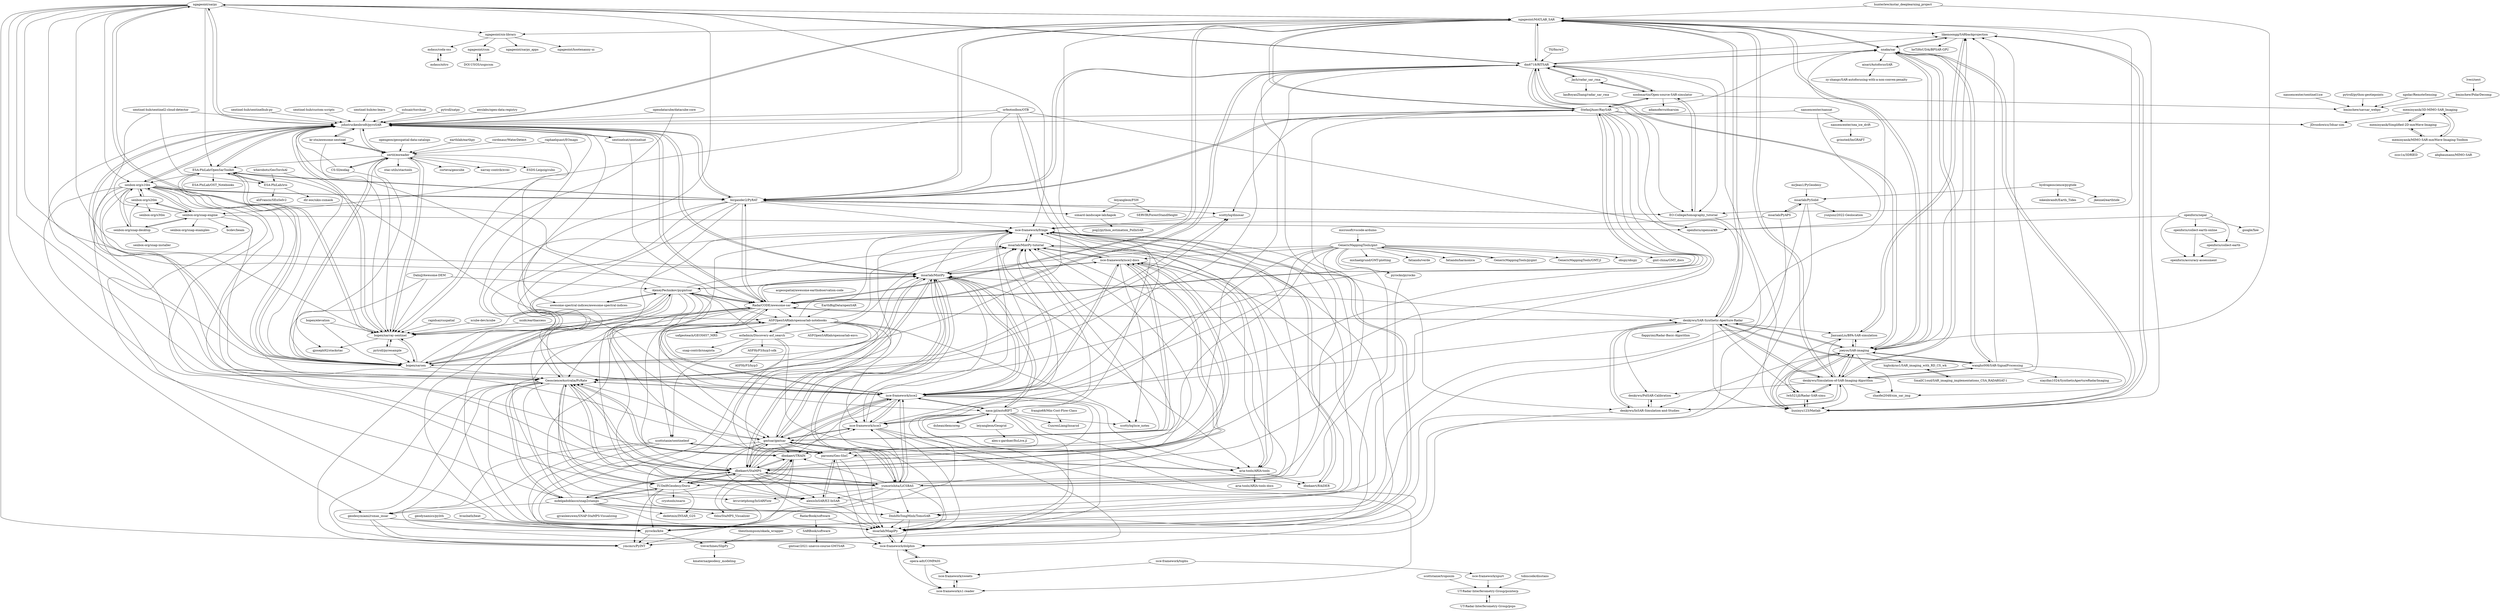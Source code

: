 digraph G {
"ngageoint/sarpy" -> "ngageoint/MATLAB_SAR"
"ngageoint/sarpy" -> "johntruckenbrodt/pyroSAR"
"ngageoint/sarpy" -> "birgander2/PyRAT"
"ngageoint/sarpy" -> "ngageoint/six-library"
"ngageoint/sarpy" -> "GeoscienceAustralia/PyRate"
"ngageoint/sarpy" -> "dm6718/RITSAR"
"ngageoint/sarpy" -> "isce-framework/fringe"
"ngageoint/sarpy" -> "ESA-PhiLab/OpenSarToolkit"
"ngageoint/sarpy" -> "RadarCODE/awesome-sar"
"ngageoint/sarpy" -> "geodesymiami/rsmas_insar"
"ngageoint/sarpy" -> "insarlab/MintPy"
"ngageoint/sarpy" -> "insarlab/MiaplPy"
"ngageoint/sarpy" -> "senbox-org/s1tbx"
"ngageoint/sarpy" -> "bopen/sarsen"
"ngageoint/sarpy" -> "ymcmrs/PyINT"
"rapidsai/cuspatial" -> "bopen/xarray-sentinel" ["e"=1]
"ngageoint/MATLAB_SAR" -> "ngageoint/sarpy"
"ngageoint/MATLAB_SAR" -> "dm6718/RITSAR"
"ngageoint/MATLAB_SAR" -> "denkywu/Simulation-of-SAR-Imaging-Algorithm"
"ngageoint/MATLAB_SAR" -> "joeyos/SAR-imaging"
"ngageoint/MATLAB_SAR" -> "nnaka/sar"
"ngageoint/MATLAB_SAR" -> "liuxinyu123/Matlab"
"ngageoint/MATLAB_SAR" -> "birgander2/PyRAT"
"ngageoint/MATLAB_SAR" -> "denkywu/SAR-Synthetic-Aperture-Radar"
"ngageoint/MATLAB_SAR" -> "StefanJAuer/RaySAR"
"ngageoint/MATLAB_SAR" -> "johntruckenbrodt/pyroSAR"
"ngageoint/MATLAB_SAR" -> "RadarCODE/awesome-sar"
"ngageoint/MATLAB_SAR" -> "EO-College/tomography_tutorial"
"ngageoint/MATLAB_SAR" -> "ngageoint/six-library"
"ngageoint/MATLAB_SAR" -> "denkywu/InSAR-Simulation-and-Studies"
"ngageoint/MATLAB_SAR" -> "likemoongg/SARbackprojection"
"GenericMappingTools/gmt" -> "GenericMappingTools/pygmt" ["e"=1]
"GenericMappingTools/gmt" -> "gmtsar/gmtsar"
"GenericMappingTools/gmt" -> "GenericMappingTools/GMT.jl" ["e"=1]
"GenericMappingTools/gmt" -> "insarlab/MintPy"
"GenericMappingTools/gmt" -> "obspy/obspy" ["e"=1]
"GenericMappingTools/gmt" -> "gmt-china/GMT_docs" ["e"=1]
"GenericMappingTools/gmt" -> "isce-framework/isce2"
"GenericMappingTools/gmt" -> "pyrocko/pyrocko" ["e"=1]
"GenericMappingTools/gmt" -> "michaelgrund/GMT-plotting" ["e"=1]
"GenericMappingTools/gmt" -> "fatiando/verde" ["e"=1]
"GenericMappingTools/gmt" -> "dbekaert/StaMPS"
"GenericMappingTools/gmt" -> "isce-framework/isce2-docs"
"GenericMappingTools/gmt" -> "isce-framework/isce3"
"GenericMappingTools/gmt" -> "yumorishita/LiCSBAS"
"GenericMappingTools/gmt" -> "fatiando/harmonica" ["e"=1]
"sentinel-hub/custom-scripts" -> "johntruckenbrodt/pyroSAR" ["e"=1]
"sentinel-hub/eo-learn" -> "johntruckenbrodt/pyroSAR" ["e"=1]
"denkywu/Simulation-of-SAR-Imaging-Algorithm" -> "denkywu/InSAR-Simulation-and-Studies"
"denkywu/Simulation-of-SAR-Imaging-Algorithm" -> "joeyos/SAR-imaging"
"denkywu/Simulation-of-SAR-Imaging-Algorithm" -> "denkywu/SAR-Synthetic-Aperture-Radar"
"denkywu/Simulation-of-SAR-Imaging-Algorithm" -> "denkywu/PolSAR-Calibration"
"denkywu/Simulation-of-SAR-Imaging-Algorithm" -> "liuxinyu123/Matlab"
"denkywu/Simulation-of-SAR-Imaging-Algorithm" -> "lwh521jll/Radar-SAR-simu"
"denkywu/Simulation-of-SAR-Imaging-Algorithm" -> "zhaofei2048/sim_sar_img"
"denkywu/Simulation-of-SAR-Imaging-Algorithm" -> "nnaka/sar"
"denkywu/Simulation-of-SAR-Imaging-Algorithm" -> "ngageoint/MATLAB_SAR"
"denkywu/Simulation-of-SAR-Imaging-Algorithm" -> "wanghs008/SAR-SignalProcessing"
"denkywu/Simulation-of-SAR-Imaging-Algorithm" -> "likemoongg/SARbackprojection"
"denkywu/Simulation-of-SAR-Imaging-Algorithm" -> "JiaxuanLiu/BPA-SAR-simulation"
"mdelgadoblasco/snap2stamps" -> "dbekaert/StaMPS"
"mdelgadoblasco/snap2stamps" -> "TUDelftGeodesy/Doris"
"mdelgadoblasco/snap2stamps" -> "thho/StaMPS_Visualizer"
"mdelgadoblasco/snap2stamps" -> "GeoscienceAustralia/PyRate"
"mdelgadoblasco/snap2stamps" -> "dedetmix/INSAR_G2S"
"mdelgadoblasco/snap2stamps" -> "DinhHoTongMinh/TomoSAR"
"mdelgadoblasco/snap2stamps" -> "isce-framework/fringe"
"mdelgadoblasco/snap2stamps" -> "geodesymiami/rsmas_insar"
"mdelgadoblasco/snap2stamps" -> "gjvanleeuwen/SNAP-StaMPS-Visualizing"
"mdelgadoblasco/snap2stamps" -> "insarlab/MiaplPy"
"mdelgadoblasco/snap2stamps" -> "dbekaert/TRAIN"
"isce-framework/isce2" -> "insarlab/MintPy"
"isce-framework/isce2" -> "isce-framework/isce2-docs"
"isce-framework/isce2" -> "gmtsar/gmtsar"
"isce-framework/isce2" -> "isce-framework/isce3"
"isce-framework/isce2" -> "yumorishita/LiCSBAS"
"isce-framework/isce2" -> "dbekaert/StaMPS"
"isce-framework/isce2" -> "GeoscienceAustralia/PyRate"
"isce-framework/isce2" -> "RadarCODE/awesome-sar"
"isce-framework/isce2" -> "nasa-jpl/autoRIFT"
"isce-framework/isce2" -> "isce-framework/fringe"
"isce-framework/isce2" -> "dbekaert/TRAIN"
"isce-framework/isce2" -> "insarlab/MintPy-tutorial"
"isce-framework/isce2" -> "parosen/Geo-SInC"
"isce-framework/isce2" -> "insarlab/MiaplPy"
"isce-framework/isce2" -> "aria-tools/ARIA-tools"
"yumorishita/LiCSBAS" -> "insarlab/MintPy"
"yumorishita/LiCSBAS" -> "isce-framework/isce2"
"yumorishita/LiCSBAS" -> "GeoscienceAustralia/PyRate"
"yumorishita/LiCSBAS" -> "insarlab/MintPy-tutorial"
"yumorishita/LiCSBAS" -> "gmtsar/gmtsar"
"yumorishita/LiCSBAS" -> "levuvietphong/InSARFlow"
"yumorishita/LiCSBAS" -> "DinhHoTongMinh/TomoSAR"
"yumorishita/LiCSBAS" -> "dbekaert/StaMPS"
"yumorishita/LiCSBAS" -> "isce-framework/fringe"
"yumorishita/LiCSBAS" -> "insarlab/MiaplPy"
"yumorishita/LiCSBAS" -> "alexisInSAR/EZ-InSAR"
"yumorishita/LiCSBAS" -> "isce-framework/isce3"
"yumorishita/LiCSBAS" -> "pyrocko/kite"
"yumorishita/LiCSBAS" -> "dbekaert/TRAIN"
"yumorishita/LiCSBAS" -> "isce-framework/isce2-docs"
"openforis/collect-earth" -> "openforis/accuracy-assessment"
"dbekaert/StaMPS" -> "mdelgadoblasco/snap2stamps"
"dbekaert/StaMPS" -> "insarlab/MintPy"
"dbekaert/StaMPS" -> "dbekaert/TRAIN"
"dbekaert/StaMPS" -> "isce-framework/isce2"
"dbekaert/StaMPS" -> "gmtsar/gmtsar"
"dbekaert/StaMPS" -> "isce-framework/isce2-docs"
"dbekaert/StaMPS" -> "GeoscienceAustralia/PyRate"
"dbekaert/StaMPS" -> "yumorishita/LiCSBAS"
"dbekaert/StaMPS" -> "TUDelftGeodesy/Doris"
"dbekaert/StaMPS" -> "DinhHoTongMinh/TomoSAR"
"dbekaert/StaMPS" -> "alexisInSAR/EZ-InSAR"
"dbekaert/StaMPS" -> "insarlab/MiaplPy"
"dbekaert/StaMPS" -> "insarlab/MintPy-tutorial"
"dbekaert/StaMPS" -> "isce-framework/isce3"
"dbekaert/StaMPS" -> "thho/StaMPS_Visualizer"
"EO-College/tomography_tutorial" -> "DinhHoTongMinh/TomoSAR"
"EO-College/tomography_tutorial" -> "noobmartin/Open-source-SAR-simulator"
"EO-College/tomography_tutorial" -> "birgander2/PyRAT"
"isce-framework/isce2-docs" -> "parosen/Geo-SInC"
"isce-framework/isce2-docs" -> "isce-framework/isce2"
"isce-framework/isce2-docs" -> "isce-framework/fringe"
"isce-framework/isce2-docs" -> "insarlab/MintPy-tutorial"
"isce-framework/isce2-docs" -> "scottyhq/isce_notes"
"isce-framework/isce2-docs" -> "dbekaert/StaMPS"
"isce-framework/isce2-docs" -> "gmtsar/gmtsar"
"isce-framework/isce2-docs" -> "aria-tools/ARIA-tools"
"isce-framework/isce2-docs" -> "insarlab/MiaplPy"
"isce-framework/isce2-docs" -> "insarlab/MintPy"
"earthlab/earthpy" -> "sertit/eoreader" ["e"=1]
"joeyos/SAR-imaging" -> "liuxinyu123/Matlab"
"joeyos/SAR-imaging" -> "wanghs008/SAR-SignalProcessing"
"joeyos/SAR-imaging" -> "dm6718/RITSAR"
"joeyos/SAR-imaging" -> "denkywu/Simulation-of-SAR-Imaging-Algorithm"
"joeyos/SAR-imaging" -> "nnaka/sar"
"joeyos/SAR-imaging" -> "lwh521jll/Radar-SAR-simu"
"joeyos/SAR-imaging" -> "denkywu/SAR-Synthetic-Aperture-Radar"
"joeyos/SAR-imaging" -> "zhaofei2048/sim_sar_img"
"joeyos/SAR-imaging" -> "likemoongg/SARbackprojection"
"joeyos/SAR-imaging" -> "JiaxuanLiu/BPA-SAR-simulation"
"joeyos/SAR-imaging" -> "ngageoint/MATLAB_SAR"
"joeyos/SAR-imaging" -> "highskyno1/SAR_imaging_with_RD_CS_wk"
"joeyos/SAR-imaging" -> "denkywu/InSAR-Simulation-and-Studies"
"nansencenter/nansat" -> "nansencenter/sea_ice_drift"
"nansencenter/nansat" -> "openforis/opensarkit"
"nansencenter/nansat" -> "johntruckenbrodt/pyroSAR"
"denkywu/PolSAR-Calibration" -> "denkywu/InSAR-Simulation-and-Studies"
"aria-tools/ARIA-tools" -> "aria-tools/ARIA-tools-docs"
"aria-tools/ARIA-tools" -> "isce-framework/fringe"
"aria-tools/ARIA-tools" -> "dbekaert/RAiDER"
"gmtsar/gmtsar" -> "isce-framework/isce2"
"gmtsar/gmtsar" -> "insarlab/MintPy"
"gmtsar/gmtsar" -> "isce-framework/isce3"
"gmtsar/gmtsar" -> "dbekaert/StaMPS"
"gmtsar/gmtsar" -> "yumorishita/LiCSBAS"
"gmtsar/gmtsar" -> "isce-framework/isce2-docs"
"gmtsar/gmtsar" -> "insarlab/MiaplPy"
"gmtsar/gmtsar" -> "GeoscienceAustralia/PyRate"
"gmtsar/gmtsar" -> "alexisInSAR/EZ-InSAR"
"gmtsar/gmtsar" -> "dbekaert/TRAIN"
"gmtsar/gmtsar" -> "TUDelftGeodesy/Doris"
"gmtsar/gmtsar" -> "parosen/Geo-SInC"
"gmtsar/gmtsar" -> "pyrocko/kite"
"gmtsar/gmtsar" -> "isce-framework/fringe"
"gmtsar/gmtsar" -> "insarlab/MintPy-tutorial"
"ESA-PhiLab/OpenSarToolkit" -> "johntruckenbrodt/pyroSAR"
"ESA-PhiLab/OpenSarToolkit" -> "bopen/xarray-sentinel"
"ESA-PhiLab/OpenSarToolkit" -> "bopen/sarsen"
"ESA-PhiLab/OpenSarToolkit" -> "ASFOpenSARlab/opensarlab-notebooks"
"ESA-PhiLab/OpenSarToolkit" -> "birgander2/PyRAT"
"ESA-PhiLab/OpenSarToolkit" -> "ESA-PhiLab/OST_Notebooks"
"ESA-PhiLab/OpenSarToolkit" -> "ESA-PhiLab/iris"
"ESA-PhiLab/OpenSarToolkit" -> "senbox-org/s1tbx"
"RadarBook/software" -> "SARBook/software"
"RadarBook/software" -> "insarlab/MiaplPy"
"hunterlew/mstar_deeplearning_project" -> "ngageoint/MATLAB_SAR" ["e"=1]
"hunterlew/mstar_deeplearning_project" -> "joeyos/SAR-imaging" ["e"=1]
"sentinel-hub/sentinel2-cloud-detector" -> "johntruckenbrodt/pyroSAR" ["e"=1]
"sentinel-hub/sentinel2-cloud-detector" -> "bopen/xarray-sentinel" ["e"=1]
"sentinel-hub/sentinel2-cloud-detector" -> "ESA-PhiLab/iris" ["e"=1]
"denkywu/InSAR-Simulation-and-Studies" -> "denkywu/Simulation-of-SAR-Imaging-Algorithm"
"denkywu/InSAR-Simulation-and-Studies" -> "denkywu/PolSAR-Calibration"
"denkywu/InSAR-Simulation-and-Studies" -> "denkywu/SAR-Synthetic-Aperture-Radar"
"denkywu/InSAR-Simulation-and-Studies" -> "ymcmrs/PyINT"
"lwh521jll/Radar-SAR-simu" -> "liuxinyu123/Matlab"
"lwh521jll/Radar-SAR-simu" -> "joeyos/SAR-imaging"
"lwh521jll/Radar-SAR-simu" -> "denkywu/Simulation-of-SAR-Imaging-Algorithm"
"ASFOpenSARlab/opensarlab-notebooks" -> "uafgeoteach/GEOS657_MRS"
"ASFOpenSARlab/opensarlab-notebooks" -> "ASFOpenSARlab/opensarlab-envs"
"ASFOpenSARlab/opensarlab-notebooks" -> "parosen/Geo-SInC"
"ASFOpenSARlab/opensarlab-notebooks" -> "asfadmin/Discovery-asf_search"
"ASFOpenSARlab/opensarlab-notebooks" -> "isce-framework/fringe"
"ASFOpenSARlab/opensarlab-notebooks" -> "DinhHoTongMinh/TomoSAR"
"ASFOpenSARlab/opensarlab-notebooks" -> "isce-framework/isce3"
"ASFOpenSARlab/opensarlab-notebooks" -> "scottyhq/isce_notes"
"ASFOpenSARlab/opensarlab-notebooks" -> "insarlab/MintPy-tutorial"
"ASFOpenSARlab/opensarlab-notebooks" -> "bopen/xarray-sentinel"
"ASFOpenSARlab/opensarlab-notebooks" -> "insarlab/MiaplPy"
"ASFOpenSARlab/opensarlab-notebooks" -> "scottstanie/sentineleof"
"hydrogeoscience/pygtide" -> "jkennel/earthtide"
"hydrogeoscience/pygtide" -> "inkenbrandt/Earth_Tides"
"hydrogeoscience/pygtide" -> "insarlab/PySolid"
"geodynamics/pylith" -> "pyrocko/kite" ["e"=1]
"xcube-dev/xcube" -> "bopen/xarray-sentinel" ["e"=1]
"sshuair/torchsat" -> "johntruckenbrodt/pyroSAR" ["e"=1]
"insarlab/PyAPS" -> "insarlab/PySolid"
"insarlab/PyAPS" -> "insarlab/MiaplPy"
"insarlab/PyAPS" -> "isce-framework/fringe"
"EarthBigData/openSAR" -> "ASFOpenSARlab/opensarlab-notebooks"
"geodesymiami/rsmas_insar" -> "insarlab/MiaplPy"
"geodesymiami/rsmas_insar" -> "isce-framework/dolphin"
"geodesymiami/rsmas_insar" -> "pyrocko/kite"
"geodesymiami/rsmas_insar" -> "ymcmrs/PyINT"
"scottstanie/sentineleof" -> "geodesymiami/rsmas_insar"
"scottstanie/sentineleof" -> "insarlab/MiaplPy"
"scottstanie/sentineleof" -> "isce-framework/dolphin"
"scottstanie/sentineleof" -> "parosen/Geo-SInC"
"scottyhq/dinosar" -> "isce-framework/fringe"
"meminyanik/Simplified-2D-mmWave-Imaging" -> "meminyanik/3D-MIMO-SAR_Imaging"
"meminyanik/Simplified-2D-mmWave-Imaging" -> "meminyanik/MIMO-SAR-mmWave-Imaging-Toolbox"
"bminchew/PolarDecomp" -> "bminchew/uavsar_webpy"
"acgeospatial/awesome-earthobservation-code" -> "RadarCODE/awesome-sar" ["e"=1]
"insarlab/MintPy-tutorial" -> "isce-framework/fringe"
"insarlab/MintPy-tutorial" -> "insarlab/MiaplPy"
"insarlab/MintPy-tutorial" -> "isce-framework/isce2-docs"
"insarlab/MintPy-tutorial" -> "aria-tools/ARIA-tools"
"senbox-org/s1tbx" -> "senbox-org/snap-engine"
"senbox-org/s1tbx" -> "GeoscienceAustralia/PyRate"
"senbox-org/s1tbx" -> "senbox-org/snap-desktop"
"senbox-org/s1tbx" -> "TUDelftGeodesy/Doris"
"senbox-org/s1tbx" -> "mdelgadoblasco/snap2stamps"
"senbox-org/s1tbx" -> "johntruckenbrodt/pyroSAR"
"senbox-org/s1tbx" -> "gmtsar/gmtsar"
"senbox-org/s1tbx" -> "senbox-org/s2tbx"
"senbox-org/s1tbx" -> "dbekaert/StaMPS"
"senbox-org/s1tbx" -> "dbekaert/TRAIN"
"senbox-org/s1tbx" -> "birgander2/PyRAT"
"senbox-org/s1tbx" -> "yumorishita/LiCSBAS"
"senbox-org/s1tbx" -> "isce-framework/isce2"
"senbox-org/s1tbx" -> "insarlab/MintPy"
"senbox-org/s1tbx" -> "insarlab/MiaplPy"
"insarlab/MintPy" -> "isce-framework/isce2"
"insarlab/MintPy" -> "gmtsar/gmtsar"
"insarlab/MintPy" -> "yumorishita/LiCSBAS"
"insarlab/MintPy" -> "dbekaert/StaMPS"
"insarlab/MintPy" -> "RadarCODE/awesome-sar"
"insarlab/MintPy" -> "GeoscienceAustralia/PyRate"
"insarlab/MintPy" -> "insarlab/MintPy-tutorial"
"insarlab/MintPy" -> "isce-framework/isce2-docs"
"insarlab/MintPy" -> "isce-framework/isce3"
"insarlab/MintPy" -> "insarlab/MiaplPy"
"insarlab/MintPy" -> "aria-tools/ARIA-tools"
"insarlab/MintPy" -> "nasa-jpl/autoRIFT"
"insarlab/MintPy" -> "AlexeyPechnikov/pygmtsar"
"insarlab/MintPy" -> "isce-framework/fringe"
"insarlab/MintPy" -> "johntruckenbrodt/pyroSAR"
"isce-framework/fringe" -> "insarlab/MiaplPy"
"isce-framework/fringe" -> "dbekaert/RAiDER"
"isce-framework/fringe" -> "insarlab/MintPy-tutorial"
"isce-framework/isce3" -> "isce-framework/dolphin"
"isce-framework/isce3" -> "isce-framework/fringe"
"isce-framework/isce3" -> "insarlab/MiaplPy"
"isce-framework/isce3" -> "gmtsar/gmtsar"
"isce-framework/isce3" -> "isce-framework/isce2"
"isce-framework/isce3" -> "isce-framework/s1-reader"
"isce-framework/isce3" -> "insarlab/MintPy-tutorial"
"denkywu/SAR-Synthetic-Aperture-Radar" -> "denkywu/Simulation-of-SAR-Imaging-Algorithm"
"denkywu/SAR-Synthetic-Aperture-Radar" -> "joeyos/SAR-imaging"
"denkywu/SAR-Synthetic-Aperture-Radar" -> "denkywu/InSAR-Simulation-and-Studies"
"denkywu/SAR-Synthetic-Aperture-Radar" -> "RadarCODE/awesome-sar"
"denkywu/SAR-Synthetic-Aperture-Radar" -> "ngageoint/MATLAB_SAR"
"denkywu/SAR-Synthetic-Aperture-Radar" -> "wanghs008/SAR-SignalProcessing"
"denkywu/SAR-Synthetic-Aperture-Radar" -> "dm6718/RITSAR"
"denkywu/SAR-Synthetic-Aperture-Radar" -> "nnaka/sar"
"denkywu/SAR-Synthetic-Aperture-Radar" -> "JiaxuanLiu/BPA-SAR-simulation"
"denkywu/SAR-Synthetic-Aperture-Radar" -> "liuxinyu123/Matlab"
"denkywu/SAR-Synthetic-Aperture-Radar" -> "lwh521jll/Radar-SAR-simu"
"denkywu/SAR-Synthetic-Aperture-Radar" -> "denkywu/PolSAR-Calibration"
"denkywu/SAR-Synthetic-Aperture-Radar" -> "isce-framework/isce2"
"denkywu/SAR-Synthetic-Aperture-Radar" -> "flappyimi/Radar-Basic-Algorithm" ["e"=1]
"denkywu/SAR-Synthetic-Aperture-Radar" -> "insarlab/MintPy"
"pytroll/pyresample" -> "bopen/xarray-sentinel" ["e"=1]
"pytroll/pyresample" -> "bopen/sarsen" ["e"=1]
"meminyanik/MIMO-SAR-mmWave-Imaging-Toolbox" -> "meminyanik/3D-MIMO-SAR_Imaging"
"meminyanik/MIMO-SAR-mmWave-Imaging-Toolbox" -> "meminyanik/Simplified-2D-mmWave-Imaging"
"meminyanik/MIMO-SAR-mmWave-Imaging-Toolbox" -> "zzzc1n/3DRIED"
"meminyanik/MIMO-SAR-mmWave-Imaging-Toolbox" -> "abgbaumann/MIMO-SAR"
"ASFHyP3/hyp3-sdk" -> "ASFHyP3/hyp3"
"CS-SI/eodag" -> "sertit/eoreader" ["e"=1]
"CS-SI/eodag" -> "bopen/xarray-sentinel" ["e"=1]
"CS-SI/eodag" -> "johntruckenbrodt/pyroSAR" ["e"=1]
"cordmaur/WaterDetect" -> "sertit/eoreader" ["e"=1]
"senbox-org/snap-engine" -> "senbox-org/snap-desktop"
"senbox-org/snap-engine" -> "senbox-org/s1tbx"
"senbox-org/snap-engine" -> "bcdev/beam"
"senbox-org/snap-engine" -> "senbox-org/s2tbx"
"senbox-org/snap-engine" -> "openforis/opensarkit"
"senbox-org/snap-engine" -> "senbox-org/snap-examples"
"senbox-org/snap-engine" -> "johntruckenbrodt/pyroSAR"
"senbox-org/snap-engine" -> "GeoscienceAustralia/PyRate"
"senbox-org/snap-desktop" -> "senbox-org/snap-engine"
"senbox-org/snap-desktop" -> "senbox-org/s1tbx"
"senbox-org/snap-desktop" -> "senbox-org/snap-installer"
"senbox-org/snap-desktop" -> "senbox-org/s2tbx"
"meminyanik/3D-MIMO-SAR_Imaging" -> "meminyanik/MIMO-SAR-mmWave-Imaging-Toolbox"
"meminyanik/3D-MIMO-SAR_Imaging" -> "meminyanik/Simplified-2D-mmWave-Imaging"
"meminyanik/3D-MIMO-SAR_Imaging" -> "JDrozdowicz/3dsar-sim"
"dbekaert/RAiDER" -> "isce-framework/fringe"
"nasa-jpl/autoRIFT" -> "insarlab/MiaplPy"
"nasa-jpl/autoRIFT" -> "isce-framework/fringe"
"nasa-jpl/autoRIFT" -> "scottyhq/isce_notes"
"nasa-jpl/autoRIFT" -> "insarlab/MintPy-tutorial"
"nasa-jpl/autoRIFT" -> "parosen/Geo-SInC"
"nasa-jpl/autoRIFT" -> "isce-framework/dolphin"
"nasa-jpl/autoRIFT" -> "CunrenLiang/insarzd"
"nasa-jpl/autoRIFT" -> "dbekaert/RAiDER"
"nasa-jpl/autoRIFT" -> "isce-framework/isce3"
"nasa-jpl/autoRIFT" -> "isce-framework/isce2"
"nasa-jpl/autoRIFT" -> "ymcmrs/PyINT"
"nasa-jpl/autoRIFT" -> "insarlab/MintPy"
"nasa-jpl/autoRIFT" -> "dshean/demcoreg" ["e"=1]
"nasa-jpl/autoRIFT" -> "leiyangleon/Geogrid"
"nasa-jpl/autoRIFT" -> "pyrocko/kite"
"tbenthompson/okada_wrapper" -> "treverhines/SlipPy"
"ESA-PhiLab/iris" -> "dlr-eoc/ukis-csmask"
"ESA-PhiLab/iris" -> "aliFrancis/SEnSeIv2"
"ESA-PhiLab/iris" -> "ESA-PhiLab/OpenSarToolkit"
"Jach/radar_sar_rma" -> "noobmartin/Open-source-SAR-simulator"
"Jach/radar_sar_rma" -> "IanBoyanZhang/radar_sar_rma"
"Jach/radar_sar_rma" -> "dm6718/RITSAR"
"tobiscode/disstans" -> "UT-Radar-Interferometry-Group/psinterp"
"senbox-org/s2tbx" -> "senbox-org/s3tbx"
"senbox-org/s2tbx" -> "senbox-org/s1tbx"
"senbox-org/s2tbx" -> "senbox-org/snap-engine"
"lveci/nest" -> "bminchew/PolarDecomp"
"leiyangleon/Geogrid" -> "alex-s-gardner/ItsLive.jl"
"sentinelsat/sentinelsat" -> "johntruckenbrodt/pyroSAR" ["e"=1]
"sentinelsat/sentinelsat" -> "RadarCODE/awesome-sar" ["e"=1]
"GeoscienceAustralia/PyRate" -> "pyrocko/kite"
"GeoscienceAustralia/PyRate" -> "dbekaert/TRAIN"
"GeoscienceAustralia/PyRate" -> "geodesymiami/rsmas_insar"
"GeoscienceAustralia/PyRate" -> "scottyhq/dinosar"
"GeoscienceAustralia/PyRate" -> "yumorishita/LiCSBAS"
"GeoscienceAustralia/PyRate" -> "ymcmrs/PyINT"
"GeoscienceAustralia/PyRate" -> "insarlab/MintPy"
"GeoscienceAustralia/PyRate" -> "isce-framework/fringe"
"GeoscienceAustralia/PyRate" -> "insarlab/MiaplPy"
"GeoscienceAustralia/PyRate" -> "TUDelftGeodesy/Doris"
"GeoscienceAustralia/PyRate" -> "dbekaert/StaMPS"
"GeoscienceAustralia/PyRate" -> "isce-framework/isce2"
"GeoscienceAustralia/PyRate" -> "levuvietphong/InSARFlow"
"GeoscienceAustralia/PyRate" -> "alexisInSAR/EZ-InSAR"
"GeoscienceAustralia/PyRate" -> "mdelgadoblasco/snap2stamps"
"AlexeyPechnikov/pygmtsar" -> "insarlab/MintPy"
"AlexeyPechnikov/pygmtsar" -> "gmtsar/gmtsar"
"AlexeyPechnikov/pygmtsar" -> "alexisInSAR/EZ-InSAR"
"AlexeyPechnikov/pygmtsar" -> "isce-framework/isce2"
"AlexeyPechnikov/pygmtsar" -> "RadarCODE/awesome-sar"
"AlexeyPechnikov/pygmtsar" -> "yumorishita/LiCSBAS"
"AlexeyPechnikov/pygmtsar" -> "parosen/Geo-SInC"
"AlexeyPechnikov/pygmtsar" -> "johntruckenbrodt/pyroSAR"
"AlexeyPechnikov/pygmtsar" -> "bopen/sarsen"
"AlexeyPechnikov/pygmtsar" -> "ASFOpenSARlab/opensarlab-notebooks"
"AlexeyPechnikov/pygmtsar" -> "dbekaert/StaMPS"
"AlexeyPechnikov/pygmtsar" -> "awesome-spectral-indices/awesome-spectral-indices" ["e"=1]
"AlexeyPechnikov/pygmtsar" -> "bopen/xarray-sentinel"
"AlexeyPechnikov/pygmtsar" -> "asfadmin/Discovery-asf_search"
"AlexeyPechnikov/pygmtsar" -> "insarlab/MintPy-tutorial"
"bopen/xarray-sentinel" -> "bopen/sarsen"
"bopen/xarray-sentinel" -> "johntruckenbrodt/pyroSAR"
"bopen/xarray-sentinel" -> "sertit/eoreader"
"bopen/xarray-sentinel" -> "ASFOpenSARlab/opensarlab-notebooks"
"bopen/xarray-sentinel" -> "ESA-PhiLab/OpenSarToolkit"
"bopen/xarray-sentinel" -> "gjoseph92/stackstac" ["e"=1]
"bopen/xarray-sentinel" -> "pytroll/pyresample" ["e"=1]
"opendatacube/datacube-core" -> "johntruckenbrodt/pyroSAR" ["e"=1]
"opendatacube/datacube-core" -> "bopen/xarray-sentinel" ["e"=1]
"sertit/eoreader" -> "bopen/xarray-sentinel"
"sertit/eoreader" -> "bopen/sarsen"
"sertit/eoreader" -> "johntruckenbrodt/pyroSAR"
"sertit/eoreader" -> "CS-SI/eodag" ["e"=1]
"sertit/eoreader" -> "corteva/geocube" ["e"=1]
"sertit/eoreader" -> "gjoseph92/stackstac" ["e"=1]
"sertit/eoreader" -> "ESA-PhiLab/OpenSarToolkit"
"sertit/eoreader" -> "kr-stn/awesome-sentinel" ["e"=1]
"sertit/eoreader" -> "awesome-spectral-indices/awesome-spectral-indices" ["e"=1]
"sertit/eoreader" -> "xarray-contrib/xvec" ["e"=1]
"sertit/eoreader" -> "ESDS-Leipzig/cubo" ["e"=1]
"sertit/eoreader" -> "stac-utils/stactools" ["e"=1]
"awesome-spectral-indices/awesome-spectral-indices" -> "AlexeyPechnikov/pygmtsar" ["e"=1]
"orfeotoolbox/OTB" -> "johntruckenbrodt/pyroSAR" ["e"=1]
"orfeotoolbox/OTB" -> "bopen/sarsen" ["e"=1]
"orfeotoolbox/OTB" -> "birgander2/PyRAT" ["e"=1]
"orfeotoolbox/OTB" -> "senbox-org/snap-engine" ["e"=1]
"orfeotoolbox/OTB" -> "openforis/opensarkit" ["e"=1]
"orfeotoolbox/OTB" -> "isce-framework/isce2" ["e"=1]
"nsidc/earthaccess" -> "bopen/xarray-sentinel" ["e"=1]
"openforis/sepal" -> "openforis/opensarkit"
"openforis/sepal" -> "openforis/collect-earth"
"openforis/sepal" -> "openforis/accuracy-assessment"
"openforis/sepal" -> "google/Xee" ["e"=1]
"openforis/sepal" -> "openforis/collect-earth-online"
"birgander2/PyRAT" -> "dm6718/RITSAR"
"birgander2/PyRAT" -> "GeoscienceAustralia/PyRate"
"birgander2/PyRAT" -> "EO-College/tomography_tutorial"
"birgander2/PyRAT" -> "johntruckenbrodt/pyroSAR"
"birgander2/PyRAT" -> "ngageoint/sarpy"
"birgander2/PyRAT" -> "DinhHoTongMinh/TomoSAR"
"birgander2/PyRAT" -> "ngageoint/MATLAB_SAR"
"birgander2/PyRAT" -> "ymcmrs/PyINT"
"birgander2/PyRAT" -> "StefanJAuer/RaySAR"
"birgander2/PyRAT" -> "scottyhq/dinosar"
"birgander2/PyRAT" -> "insarlab/MiaplPy"
"birgander2/PyRAT" -> "RadarCODE/awesome-sar"
"birgander2/PyRAT" -> "simard-landscape-lab/kapok"
"birgander2/PyRAT" -> "isce-framework/fringe"
"birgander2/PyRAT" -> "ESA-PhiLab/OpenSarToolkit"
"asfadmin/Discovery-asf_search" -> "ASFOpenSARlab/opensarlab-notebooks"
"asfadmin/Discovery-asf_search" -> "ASFHyP3/hyp3-sdk"
"asfadmin/Discovery-asf_search" -> "snap-contrib/snapista"
"asfadmin/Discovery-asf_search" -> "scottstanie/sentineleof"
"asfadmin/Discovery-asf_search" -> "parosen/Geo-SInC"
"asfadmin/Discovery-asf_search" -> "insarlab/MintPy-tutorial"
"asfadmin/Discovery-asf_search" -> "aria-tools/ARIA-tools"
"insarlab/PySolid" -> "yunjunz/2022-Geolocation"
"insarlab/PySolid" -> "insarlab/PyAPS"
"insarlab/PySolid" -> "pyrocko/kite"
"insarlab/PySolid" -> "insarlab/MiaplPy"
"mdaus/nitro" -> "mdaus/coda-oss"
"parosen/Geo-SInC" -> "isce-framework/isce2-docs"
"parosen/Geo-SInC" -> "insarlab/MiaplPy"
"parosen/Geo-SInC" -> "isce-framework/dolphin"
"parosen/Geo-SInC" -> "aria-tools/ARIA-tools"
"parosen/Geo-SInC" -> "scottstanie/sentineleof"
"parosen/Geo-SInC" -> "alexisInSAR/EZ-InSAR"
"parosen/Geo-SInC" -> "insarlab/MintPy-tutorial"
"aisari/AutofocusSAR" -> "zy-zhangc/SAR-autofocusing-with-a-non-convex-penalty"
"ngageoint/six-library" -> "ngageoint/csm"
"ngageoint/six-library" -> "mdaus/coda-oss"
"ngageoint/six-library" -> "ngageoint/sarpy_apps"
"ngageoint/six-library" -> "ngageoint/hootenanny-ui" ["e"=1]
"wanghs008/SAR-SignalProcessing" -> "joeyos/SAR-imaging"
"wanghs008/SAR-SignalProcessing" -> "zhaofei2048/sim_sar_img"
"wanghs008/SAR-SignalProcessing" -> "xiayifan1024/SyntheticApertureRadarImaging"
"wanghs008/SAR-SignalProcessing" -> "likemoongg/SARbackprojection"
"wanghs008/SAR-SignalProcessing" -> "nnaka/sar"
"wanghs008/SAR-SignalProcessing" -> "denkywu/Simulation-of-SAR-Imaging-Algorithm"
"wanghs008/SAR-SignalProcessing" -> "denkywu/SAR-Synthetic-Aperture-Radar"
"dm6718/RITSAR" -> "birgander2/PyRAT"
"dm6718/RITSAR" -> "joeyos/SAR-imaging"
"dm6718/RITSAR" -> "noobmartin/Open-source-SAR-simulator"
"dm6718/RITSAR" -> "ngageoint/MATLAB_SAR"
"dm6718/RITSAR" -> "Jach/radar_sar_rma"
"dm6718/RITSAR" -> "StefanJAuer/RaySAR"
"dm6718/RITSAR" -> "nnaka/sar"
"dm6718/RITSAR" -> "liuxinyu123/Matlab"
"dm6718/RITSAR" -> "EO-College/tomography_tutorial"
"dm6718/RITSAR" -> "RadarCODE/awesome-sar"
"dm6718/RITSAR" -> "ngageoint/sarpy"
"dm6718/RITSAR" -> "likemoongg/SARbackprojection"
"dm6718/RITSAR" -> "dbekaert/TRAIN"
"dm6718/RITSAR" -> "GeoscienceAustralia/PyRate"
"dm6718/RITSAR" -> "TUDelftGeodesy/Doris"
"mdaus/coda-oss" -> "mdaus/nitro"
"JiaxuanLiu/BPA-SAR-simulation" -> "likemoongg/SARbackprojection"
"JiaxuanLiu/BPA-SAR-simulation" -> "joeyos/SAR-imaging"
"JiaxuanLiu/BPA-SAR-simulation" -> "liuxinyu123/Matlab"
"nansencenter/sentinel1ice" -> "bminchew/uavsar_webpy"
"bopen/sarsen" -> "bopen/xarray-sentinel"
"bopen/sarsen" -> "johntruckenbrodt/pyroSAR"
"bopen/sarsen" -> "sertit/eoreader"
"bopen/sarsen" -> "ESA-PhiLab/OpenSarToolkit"
"bopen/sarsen" -> "GeoscienceAustralia/PyRate"
"bopen/sarsen" -> "RadarCODE/awesome-sar"
"bopen/sarsen" -> "scottyhq/dinosar"
"bopen/sarsen" -> "isce-framework/fringe"
"bopen/sarsen" -> "ASFOpenSARlab/opensarlab-notebooks"
"bopen/sarsen" -> "insarlab/MintPy"
"bopen/sarsen" -> "AlexeyPechnikov/pygmtsar"
"DinhHoTongMinh/TomoSAR" -> "insarlab/MiaplPy"
"DinhHoTongMinh/TomoSAR" -> "isce-framework/fringe"
"DinhHoTongMinh/TomoSAR" -> "isce-framework/dolphin"
"insarlab/MiaplPy" -> "isce-framework/dolphin"
"insarlab/MiaplPy" -> "isce-framework/fringe"
"raphaelquast/EOmaps" -> "bopen/xarray-sentinel" ["e"=1]
"raphaelquast/EOmaps" -> "sertit/eoreader" ["e"=1]
"StefanJAuer/RaySAR" -> "DinhHoTongMinh/TomoSAR"
"StefanJAuer/RaySAR" -> "noobmartin/Open-source-SAR-simulator"
"StefanJAuer/RaySAR" -> "dm6718/RITSAR"
"StefanJAuer/RaySAR" -> "EO-College/tomography_tutorial"
"StefanJAuer/RaySAR" -> "ngageoint/MATLAB_SAR"
"StefanJAuer/RaySAR" -> "birgander2/PyRAT"
"StefanJAuer/RaySAR" -> "TUDelftGeodesy/Doris"
"StefanJAuer/RaySAR" -> "nnaka/sar"
"StefanJAuer/RaySAR" -> "GeoscienceAustralia/PyRate"
"StefanJAuer/RaySAR" -> "RadarCODE/awesome-sar"
"StefanJAuer/RaySAR" -> "JDrozdowicz/3dsar-sim"
"StefanJAuer/RaySAR" -> "isce-framework/isce3"
"StefanJAuer/RaySAR" -> "johntruckenbrodt/pyroSAR"
"StefanJAuer/RaySAR" -> "scottyhq/dinosar"
"StefanJAuer/RaySAR" -> "dbekaert/TRAIN"
"wherobots/GeoTorchAI" -> "bopen/sarsen" ["e"=1]
"wherobots/GeoTorchAI" -> "ESA-PhiLab/iris" ["e"=1]
"nnaka/sar" -> "liuxinyu123/Matlab"
"nnaka/sar" -> "joeyos/SAR-imaging"
"nnaka/sar" -> "likemoongg/SARbackprojection"
"nnaka/sar" -> "denkywu/Simulation-of-SAR-Imaging-Algorithm"
"nnaka/sar" -> "dm6718/RITSAR"
"nnaka/sar" -> "wanghs008/SAR-SignalProcessing"
"nnaka/sar" -> "ngageoint/MATLAB_SAR"
"nnaka/sar" -> "aisari/AutofocusSAR"
"Ttl/fmcw2" -> "dm6718/RITSAR" ["e"=1]
"SARBook/software" -> "gmtsar/2021-unavco-course-GMTSAR"
"opera-adt/COMPASS" -> "isce-framework/sweets"
"opera-adt/COMPASS" -> "isce-framework/s1-reader"
"opera-adt/COMPASS" -> "isce-framework/dolphin"
"isce-framework/tophu" -> "isce-framework/spurt"
"isce-framework/tophu" -> "isce-framework/sweets"
"noobmartin/Open-source-SAR-simulator" -> "adamoferro/dsarsim"
"noobmartin/Open-source-SAR-simulator" -> "EO-College/tomography_tutorial"
"noobmartin/Open-source-SAR-simulator" -> "Jach/radar_sar_rma"
"noobmartin/Open-source-SAR-simulator" -> "dm6718/RITSAR"
"noobmartin/Open-source-SAR-simulator" -> "bminchew/uavsar_webpy"
"noobmartin/Open-source-SAR-simulator" -> "StefanJAuer/RaySAR"
"nansencenter/sea_ice_drift" -> "grinsted/ImGRAFT"
"pytroll/python-geotiepoints" -> "bminchew/uavsar_webpy"
"isce-framework/s1-reader" -> "isce-framework/sweets"
"pytroll/satpy" -> "johntruckenbrodt/pyroSAR" ["e"=1]
"opengeos/geospatial-data-catalogs" -> "sertit/eoreader" ["e"=1]
"alexisInSAR/EZ-InSAR" -> "insarlab/MiaplPy"
"alexisInSAR/EZ-InSAR" -> "insarlab/MintPy-tutorial"
"alexisInSAR/EZ-InSAR" -> "parosen/Geo-SInC"
"pyrocko/pyrocko" -> "pyrocko/kite" ["e"=1]
"DahnJ/Awesome-DEM" -> "bopen/sarsen" ["e"=1]
"DahnJ/Awesome-DEM" -> "bopen/xarray-sentinel" ["e"=1]
"DahnJ/Awesome-DEM" -> "AlexeyPechnikov/pygmtsar" ["e"=1]
"bopen/elevation" -> "bopen/xarray-sentinel" ["e"=1]
"bopen/elevation" -> "bopen/sarsen" ["e"=1]
"isce-framework/dolphin" -> "insarlab/MiaplPy"
"isce-framework/dolphin" -> "opera-adt/COMPASS"
"isce-framework/dolphin" -> "isce-framework/s1-reader"
"scottstanie/troposim" -> "UT-Radar-Interferometry-Group/psinterp"
"UT-Radar-Interferometry-Group/psps" -> "UT-Radar-Interferometry-Group/psinterp"
"UT-Radar-Interferometry-Group/psinterp" -> "UT-Radar-Interferometry-Group/psps"
"mrJean1/PyGeodesy" -> "insarlab/PySolid" ["e"=1]
"RadarCODE/awesome-sar" -> "insarlab/MintPy"
"RadarCODE/awesome-sar" -> "isce-framework/isce2"
"RadarCODE/awesome-sar" -> "johntruckenbrodt/pyroSAR"
"RadarCODE/awesome-sar" -> "denkywu/SAR-Synthetic-Aperture-Radar"
"RadarCODE/awesome-sar" -> "GeoscienceAustralia/PyRate"
"RadarCODE/awesome-sar" -> "bopen/sarsen"
"RadarCODE/awesome-sar" -> "dm6718/RITSAR"
"RadarCODE/awesome-sar" -> "AlexeyPechnikov/pygmtsar"
"RadarCODE/awesome-sar" -> "birgander2/PyRAT"
"RadarCODE/awesome-sar" -> "ngageoint/MATLAB_SAR"
"RadarCODE/awesome-sar" -> "ASFOpenSARlab/opensarlab-notebooks"
"RadarCODE/awesome-sar" -> "dbekaert/StaMPS"
"RadarCODE/awesome-sar" -> "gmtsar/gmtsar"
"RadarCODE/awesome-sar" -> "StefanJAuer/RaySAR"
"RadarCODE/awesome-sar" -> "bopen/xarray-sentinel"
"treverhines/SlipPy" -> "kmaterna/geodesy_modeling"
"hvasbath/beat" -> "pyrocko/kite" ["e"=1]
"dbekaert/TRAIN" -> "GeoscienceAustralia/PyRate"
"dbekaert/TRAIN" -> "TUDelftGeodesy/Doris"
"dbekaert/TRAIN" -> "ymcmrs/PyINT"
"dbekaert/TRAIN" -> "dbekaert/StaMPS"
"dbekaert/TRAIN" -> "pyrocko/kite"
"isce-framework/sweets" -> "isce-framework/s1-reader"
"kr-stn/awesome-sentinel" -> "johntruckenbrodt/pyroSAR" ["e"=1]
"kr-stn/awesome-sentinel" -> "sertit/eoreader" ["e"=1]
"kr-stn/awesome-sentinel" -> "bopen/xarray-sentinel" ["e"=1]
"dshean/demcoreg" -> "nasa-jpl/autoRIFT" ["e"=1]
"highskyno1/SAR_imaging_with_RD_CS_wk" -> "SmallC1oud/SAR_imaging_implementations_CSA_RADARSAT-1"
"microsoft/vscode-arduino" -> "GenericMappingTools/gmt" ["e"=1]
"openforis/collect-earth-online" -> "openforis/accuracy-assessment"
"openforis/collect-earth-online" -> "openforis/collect-earth"
"liuxinyu123/Matlab" -> "joeyos/SAR-imaging"
"liuxinyu123/Matlab" -> "nnaka/sar"
"liuxinyu123/Matlab" -> "lwh521jll/Radar-SAR-simu"
"liuxinyu123/Matlab" -> "likemoongg/SARbackprojection"
"isce-framework/spurt" -> "UT-Radar-Interferometry-Group/psinterp"
"SmallC1oud/SAR_imaging_implementations_CSA_RADARSAT-1" -> "highskyno1/SAR_imaging_with_RD_CS_wk"
"simard-landscape-lab/kapok" -> "pog2/python_estimation_PolInSAR"
"ngageoint/csm" -> "DOI-USGS/usgscsm"
"GenericMappingTools/pygmt" -> "GenericMappingTools/gmt" ["e"=1]
"frangio68/Min-Cost-Flow-Class" -> "CunrenLiang/insarzd"
"DOI-USGS/usgscsm" -> "ngageoint/csm"
"pyrocko/kite" -> "ymcmrs/PyINT"
"pyrocko/kite" -> "treverhines/SlipPy"
"npolar/RemoteSensing" -> "bminchew/uavsar_webpy"
"awslabs/open-data-registry" -> "johntruckenbrodt/pyroSAR" ["e"=1]
"sentinel-hub/sentinelhub-py" -> "johntruckenbrodt/pyroSAR" ["e"=1]
"johntruckenbrodt/pyroSAR" -> "RadarCODE/awesome-sar"
"johntruckenbrodt/pyroSAR" -> "bopen/sarsen"
"johntruckenbrodt/pyroSAR" -> "GeoscienceAustralia/PyRate"
"johntruckenbrodt/pyroSAR" -> "ESA-PhiLab/OpenSarToolkit"
"johntruckenbrodt/pyroSAR" -> "bopen/xarray-sentinel"
"johntruckenbrodt/pyroSAR" -> "insarlab/MintPy"
"johntruckenbrodt/pyroSAR" -> "isce-framework/isce2"
"johntruckenbrodt/pyroSAR" -> "birgander2/PyRAT"
"johntruckenbrodt/pyroSAR" -> "ngageoint/sarpy"
"johntruckenbrodt/pyroSAR" -> "senbox-org/s1tbx"
"johntruckenbrodt/pyroSAR" -> "sentinelsat/sentinelsat" ["e"=1]
"johntruckenbrodt/pyroSAR" -> "nasa-jpl/autoRIFT"
"johntruckenbrodt/pyroSAR" -> "ngageoint/MATLAB_SAR"
"johntruckenbrodt/pyroSAR" -> "kr-stn/awesome-sentinel" ["e"=1]
"johntruckenbrodt/pyroSAR" -> "sertit/eoreader"
"leiyangleon/FSH" -> "simard-landscape-lab/kapok"
"leiyangleon/FSH" -> "SERVIR/ForestStandHeight"
"TUDelftGeodesy/Doris" -> "dbekaert/TRAIN"
"TUDelftGeodesy/Doris" -> "mdelgadoblasco/snap2stamps"
"TUDelftGeodesy/Doris" -> "GeoscienceAustralia/PyRate"
"TUDelftGeodesy/Doris" -> "cryotools/osaris"
"TUDelftGeodesy/Doris" -> "pyrocko/kite"
"TUDelftGeodesy/Doris" -> "dedetmix/INSAR_G2S"
"TUDelftGeodesy/Doris" -> "dbekaert/StaMPS"
"TUDelftGeodesy/Doris" -> "ymcmrs/PyINT"
"likemoongg/SARbackprojection" -> "JiaxuanLiu/BPA-SAR-simulation"
"likemoongg/SARbackprojection" -> "liuxinyu123/Matlab"
"likemoongg/SARbackprojection" -> "heTiHoUDAi/BPSAR-GPU"
"likemoongg/SARbackprojection" -> "nnaka/sar"
"ngageoint/sarpy" ["l"="41.002,23.372"]
"ngageoint/MATLAB_SAR" ["l"="41.039,23.383"]
"johntruckenbrodt/pyroSAR" ["l"="40.985,23.376"]
"birgander2/PyRAT" ["l"="41.016,23.361"]
"ngageoint/six-library" ["l"="41.036,23.441"]
"GeoscienceAustralia/PyRate" ["l"="40.975,23.34"]
"dm6718/RITSAR" ["l"="41.041,23.363"]
"isce-framework/fringe" ["l"="40.978,23.314"]
"ESA-PhiLab/OpenSarToolkit" ["l"="40.979,23.397"]
"RadarCODE/awesome-sar" ["l"="41.006,23.349"]
"geodesymiami/rsmas_insar" ["l"="40.935,23.339"]
"insarlab/MintPy" ["l"="40.995,23.324"]
"insarlab/MiaplPy" ["l"="40.952,23.314"]
"senbox-org/s1tbx" ["l"="40.952,23.365"]
"bopen/sarsen" ["l"="40.972,23.366"]
"ymcmrs/PyINT" ["l"="40.986,23.353"]
"rapidsai/cuspatial" ["l"="43.959,23.66", "c"=95]
"bopen/xarray-sentinel" ["l"="40.955,23.382"]
"denkywu/Simulation-of-SAR-Imaging-Algorithm" ["l"="41.081,23.4"]
"joeyos/SAR-imaging" ["l"="41.084,23.387"]
"nnaka/sar" ["l"="41.068,23.388"]
"liuxinyu123/Matlab" ["l"="41.067,23.4"]
"denkywu/SAR-Synthetic-Aperture-Radar" ["l"="41.064,23.372"]
"StefanJAuer/RaySAR" ["l"="41.03,23.344"]
"EO-College/tomography_tutorial" ["l"="41.048,23.341"]
"denkywu/InSAR-Simulation-and-Studies" ["l"="41.048,23.4"]
"likemoongg/SARbackprojection" ["l"="41.074,23.411"]
"GenericMappingTools/gmt" ["l"="41.013,23.277"]
"GenericMappingTools/pygmt" ["l"="40.953,22.704", "c"=325]
"gmtsar/gmtsar" ["l"="40.966,23.313"]
"GenericMappingTools/GMT.jl" ["l"="21.828,17.173", "c"=77]
"obspy/obspy" ["l"="40.98,22.683", "c"=325]
"gmt-china/GMT_docs" ["l"="40.922,22.916", "c"=325]
"isce-framework/isce2" ["l"="40.995,23.309"]
"pyrocko/pyrocko" ["l"="41.051,22.751", "c"=325]
"michaelgrund/GMT-plotting" ["l"="40.935,22.729", "c"=325]
"fatiando/verde" ["l"="40.793,22.648", "c"=325]
"dbekaert/StaMPS" ["l"="40.966,23.324"]
"isce-framework/isce2-docs" ["l"="40.972,23.288"]
"isce-framework/isce3" ["l"="40.965,23.297"]
"yumorishita/LiCSBAS" ["l"="40.978,23.306"]
"fatiando/harmonica" ["l"="40.815,22.665", "c"=325]
"sentinel-hub/custom-scripts" ["l"="41.767,24.256", "c"=76]
"sentinel-hub/eo-learn" ["l"="41.75,24.227", "c"=76]
"denkywu/PolSAR-Calibration" ["l"="41.058,23.419"]
"lwh521jll/Radar-SAR-simu" ["l"="41.098,23.4"]
"zhaofei2048/sim_sar_img" ["l"="41.118,23.397"]
"wanghs008/SAR-SignalProcessing" ["l"="41.101,23.383"]
"JiaxuanLiu/BPA-SAR-simulation" ["l"="41.092,23.414"]
"mdelgadoblasco/snap2stamps" ["l"="40.942,23.348"]
"TUDelftGeodesy/Doris" ["l"="40.963,23.35"]
"thho/StaMPS_Visualizer" ["l"="40.914,23.342"]
"dedetmix/INSAR_G2S" ["l"="40.925,23.366"]
"DinhHoTongMinh/TomoSAR" ["l"="40.98,23.329"]
"gjvanleeuwen/SNAP-StaMPS-Visualizing" ["l"="40.888,23.358"]
"dbekaert/TRAIN" ["l"="40.987,23.34"]
"nasa-jpl/autoRIFT" ["l"="40.985,23.289"]
"insarlab/MintPy-tutorial" ["l"="40.953,23.298"]
"parosen/Geo-SInC" ["l"="40.939,23.292"]
"aria-tools/ARIA-tools" ["l"="40.969,23.272"]
"levuvietphong/InSARFlow" ["l"="40.955,23.28"]
"alexisInSAR/EZ-InSAR" ["l"="40.932,23.314"]
"pyrocko/kite" ["l"="40.944,23.307"]
"openforis/collect-earth" ["l"="40.841,23.541"]
"openforis/accuracy-assessment" ["l"="40.83,23.525"]
"noobmartin/Open-source-SAR-simulator" ["l"="41.074,23.339"]
"scottyhq/isce_notes" ["l"="40.941,23.271"]
"earthlab/earthpy" ["l"="41.618,24.247", "c"=76]
"sertit/eoreader" ["l"="40.961,23.405"]
"highskyno1/SAR_imaging_with_RD_CS_wk" ["l"="41.141,23.405"]
"nansencenter/nansat" ["l"="40.934,23.461"]
"nansencenter/sea_ice_drift" ["l"="40.924,23.501"]
"openforis/opensarkit" ["l"="40.895,23.467"]
"aria-tools/ARIA-tools-docs" ["l"="40.972,23.232"]
"dbekaert/RAiDER" ["l"="40.989,23.267"]
"ASFOpenSARlab/opensarlab-notebooks" ["l"="40.934,23.327"]
"ESA-PhiLab/OST_Notebooks" ["l"="40.985,23.431"]
"ESA-PhiLab/iris" ["l"="40.98,23.452"]
"RadarBook/software" ["l"="40.866,23.268"]
"SARBook/software" ["l"="40.824,23.245"]
"hunterlew/mstar_deeplearning_project" ["l"="35.865,4.424", "c"=128]
"sentinel-hub/sentinel2-cloud-detector" ["l"="41.812,24.276", "c"=76]
"uafgeoteach/GEOS657_MRS" ["l"="40.881,23.323"]
"ASFOpenSARlab/opensarlab-envs" ["l"="40.895,23.333"]
"asfadmin/Discovery-asf_search" ["l"="40.919,23.281"]
"scottstanie/sentineleof" ["l"="40.91,23.307"]
"hydrogeoscience/pygtide" ["l"="40.929,23.191"]
"jkennel/earthtide" ["l"="40.918,23.168"]
"inkenbrandt/Earth_Tides" ["l"="40.936,23.169"]
"insarlab/PySolid" ["l"="40.938,23.246"]
"geodynamics/pylith" ["l"="40.939,22.827", "c"=325]
"xcube-dev/xcube" ["l"="40.587,25.41", "c"=420]
"sshuair/torchsat" ["l"="41.842,24.161", "c"=76]
"insarlab/PyAPS" ["l"="40.953,23.26"]
"EarthBigData/openSAR" ["l"="40.858,23.336"]
"isce-framework/dolphin" ["l"="40.924,23.301"]
"scottyhq/dinosar" ["l"="41.017,23.329"]
"meminyanik/Simplified-2D-mmWave-Imaging" ["l"="41.199,23.258"]
"meminyanik/3D-MIMO-SAR_Imaging" ["l"="41.175,23.26"]
"meminyanik/MIMO-SAR-mmWave-Imaging-Toolbox" ["l"="41.2,23.24"]
"bminchew/PolarDecomp" ["l"="41.19,23.34"]
"bminchew/uavsar_webpy" ["l"="41.153,23.332"]
"acgeospatial/awesome-earthobservation-code" ["l"="41.727,24.241", "c"=76]
"senbox-org/snap-engine" ["l"="40.927,23.404"]
"senbox-org/snap-desktop" ["l"="40.907,23.402"]
"senbox-org/s2tbx" ["l"="40.907,23.387"]
"AlexeyPechnikov/pygmtsar" ["l"="40.955,23.335"]
"isce-framework/s1-reader" ["l"="40.893,23.285"]
"flappyimi/Radar-Basic-Algorithm" ["l"="64.123,35.192", "c"=589]
"pytroll/pyresample" ["l"="40.672,25.538", "c"=420]
"zzzc1n/3DRIED" ["l"="41.214,23.219"]
"abgbaumann/MIMO-SAR" ["l"="41.223,23.234"]
"ASFHyP3/hyp3-sdk" ["l"="40.895,23.229"]
"ASFHyP3/hyp3" ["l"="40.883,23.199"]
"CS-SI/eodag" ["l"="41.564,24.329", "c"=76]
"cordmaur/WaterDetect" ["l"="41.934,24.445", "c"=76]
"bcdev/beam" ["l"="40.893,23.431"]
"senbox-org/snap-examples" ["l"="40.912,23.436"]
"senbox-org/snap-installer" ["l"="40.877,23.417"]
"JDrozdowicz/3dsar-sim" ["l"="41.112,23.298"]
"CunrenLiang/insarzd" ["l"="41.002,23.225"]
"dshean/demcoreg" ["l"="60.28,9.872", "c"=636]
"leiyangleon/Geogrid" ["l"="41.014,23.244"]
"tbenthompson/okada_wrapper" ["l"="40.858,23.22"]
"treverhines/SlipPy" ["l"="40.887,23.254"]
"dlr-eoc/ukis-csmask" ["l"="40.972,23.488"]
"aliFrancis/SEnSeIv2" ["l"="40.992,23.48"]
"Jach/radar_sar_rma" ["l"="41.087,23.35"]
"IanBoyanZhang/radar_sar_rma" ["l"="41.121,23.344"]
"tobiscode/disstans" ["l"="40.701,23.246"]
"UT-Radar-Interferometry-Group/psinterp" ["l"="40.725,23.253"]
"senbox-org/s3tbx" ["l"="40.863,23.397"]
"lveci/nest" ["l"="41.216,23.342"]
"alex-s-gardner/ItsLive.jl" ["l"="41.031,23.223"]
"sentinelsat/sentinelsat" ["l"="41.761,24.212", "c"=76]
"awesome-spectral-indices/awesome-spectral-indices" ["l"="41.706,24.269", "c"=76]
"gjoseph92/stackstac" ["l"="41.566,24.316", "c"=76]
"opendatacube/datacube-core" ["l"="41.601,24.296", "c"=76]
"corteva/geocube" ["l"="41.527,24.259", "c"=76]
"kr-stn/awesome-sentinel" ["l"="41.763,24.238", "c"=76]
"xarray-contrib/xvec" ["l"="40.585,25.485", "c"=420]
"ESDS-Leipzig/cubo" ["l"="41.659,24.349", "c"=76]
"stac-utils/stactools" ["l"="41.509,24.34", "c"=76]
"orfeotoolbox/OTB" ["l"="60.33,9.798", "c"=636]
"nsidc/earthaccess" ["l"="41.605,24.223", "c"=76]
"openforis/sepal" ["l"="40.851,23.514"]
"google/Xee" ["l"="41.622,24.286", "c"=76]
"openforis/collect-earth-online" ["l"="40.823,23.539"]
"simard-landscape-lab/kapok" ["l"="41.075,23.302"]
"snap-contrib/snapista" ["l"="40.905,23.245"]
"yunjunz/2022-Geolocation" ["l"="40.935,23.216"]
"mdaus/nitro" ["l"="41.075,23.505"]
"mdaus/coda-oss" ["l"="41.063,23.483"]
"aisari/AutofocusSAR" ["l"="41.119,23.43"]
"zy-zhangc/SAR-autofocusing-with-a-non-convex-penalty" ["l"="41.139,23.447"]
"ngageoint/csm" ["l"="41.037,23.483"]
"ngageoint/sarpy_apps" ["l"="41.044,23.465"]
"ngageoint/hootenanny-ui" ["l"="39.295,23.784", "c"=157]
"xiayifan1024/SyntheticApertureRadarImaging" ["l"="41.139,23.379"]
"nansencenter/sentinel1ice" ["l"="41.173,23.342"]
"raphaelquast/EOmaps" ["l"="41.558,24.277", "c"=76]
"wherobots/GeoTorchAI" ["l"="41.626,24.302", "c"=76]
"Ttl/fmcw2" ["l"="52.823,6.21", "c"=701]
"gmtsar/2021-unavco-course-GMTSAR" ["l"="40.802,23.23"]
"opera-adt/COMPASS" ["l"="40.881,23.294"]
"isce-framework/sweets" ["l"="40.853,23.285"]
"isce-framework/tophu" ["l"="40.798,23.273"]
"isce-framework/spurt" ["l"="40.758,23.263"]
"adamoferro/dsarsim" ["l"="41.109,23.323"]
"grinsted/ImGRAFT" ["l"="40.918,23.527"]
"pytroll/python-geotiepoints" ["l"="41.17,23.314"]
"pytroll/satpy" ["l"="40.689,25.583", "c"=420]
"opengeos/geospatial-data-catalogs" ["l"="41.574,24.285", "c"=76]
"DahnJ/Awesome-DEM" ["l"="41.66,24.407", "c"=76]
"bopen/elevation" ["l"="13.911,-12.278", "c"=854]
"scottstanie/troposim" ["l"="40.708,23.264"]
"UT-Radar-Interferometry-Group/psps" ["l"="40.718,23.238"]
"mrJean1/PyGeodesy" ["l"="58.324,11.277", "c"=506]
"kmaterna/geodesy_modeling" ["l"="40.866,23.238"]
"hvasbath/beat" ["l"="41.076,22.776", "c"=325]
"SmallC1oud/SAR_imaging_implementations_CSA_RADARSAT-1" ["l"="41.162,23.413"]
"microsoft/vscode-arduino" ["l"="-15.126,-40.859", "c"=210]
"pog2/python_estimation_PolInSAR" ["l"="41.092,23.284"]
"DOI-USGS/usgscsm" ["l"="41.039,23.504"]
"frangio68/Min-Cost-Flow-Class" ["l"="41.012,23.19"]
"npolar/RemoteSensing" ["l"="41.186,23.324"]
"awslabs/open-data-registry" ["l"="41.608,24.358", "c"=76]
"sentinel-hub/sentinelhub-py" ["l"="41.736,24.254", "c"=76]
"leiyangleon/FSH" ["l"="41.109,23.266"]
"SERVIR/ForestStandHeight" ["l"="41.125,23.247"]
"cryotools/osaris" ["l"="40.907,23.366"]
"heTiHoUDAi/BPSAR-GPU" ["l"="41.091,23.445"]
}